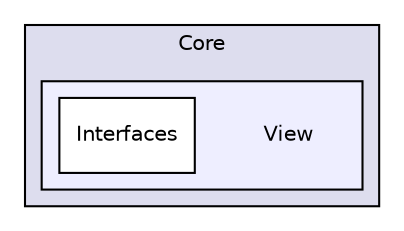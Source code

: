 digraph "MediaMotion/Assets/Scripts/Core/View" {
  compound=true
  node [ fontsize="10", fontname="Helvetica"];
  edge [ labelfontsize="10", labelfontname="Helvetica"];
  subgraph clusterdir_830fd0511d08d3725b7927f67b9c483e {
    graph [ bgcolor="#ddddee", pencolor="black", label="Core" fontname="Helvetica", fontsize="10", URL="dir_830fd0511d08d3725b7927f67b9c483e.html"]
  subgraph clusterdir_33edba045f8381ae1efa2645f1e2ecdf {
    graph [ bgcolor="#eeeeff", pencolor="black", label="" URL="dir_33edba045f8381ae1efa2645f1e2ecdf.html"];
    dir_33edba045f8381ae1efa2645f1e2ecdf [shape=plaintext label="View"];
    dir_0642cbca4b4755d43208e8fa47234696 [shape=box label="Interfaces" color="black" fillcolor="white" style="filled" URL="dir_0642cbca4b4755d43208e8fa47234696.html"];
  }
  }
}
